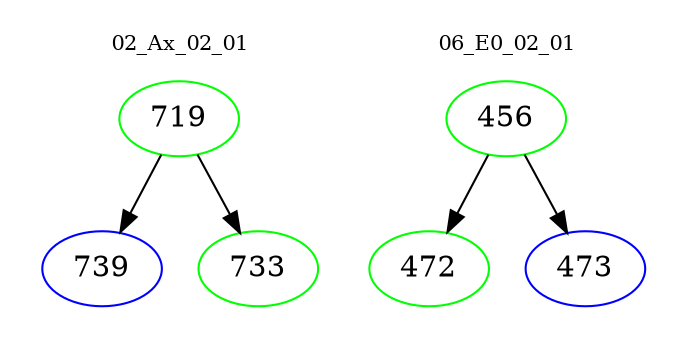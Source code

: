 digraph{
subgraph cluster_0 {
color = white
label = "02_Ax_02_01";
fontsize=10;
T0_719 [label="719", color="green"]
T0_719 -> T0_739 [color="black"]
T0_739 [label="739", color="blue"]
T0_719 -> T0_733 [color="black"]
T0_733 [label="733", color="green"]
}
subgraph cluster_1 {
color = white
label = "06_E0_02_01";
fontsize=10;
T1_456 [label="456", color="green"]
T1_456 -> T1_472 [color="black"]
T1_472 [label="472", color="green"]
T1_456 -> T1_473 [color="black"]
T1_473 [label="473", color="blue"]
}
}
